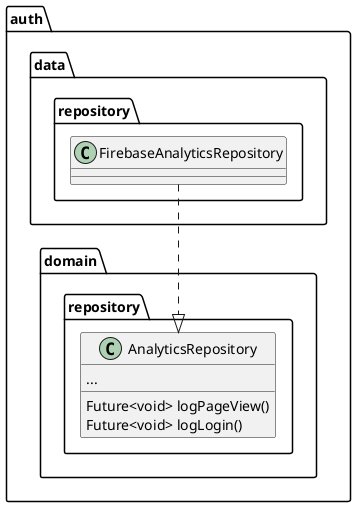 @startuml
package auth.data.repository {
        class FirebaseAnalyticsRepository {}
}

package auth.domain.repository {
    class AnalyticsRepository {
        ...
        Future<void> logPageView() 
        Future<void> logLogin()
    }
}

FirebaseAnalyticsRepository ..|> AnalyticsRepository
@enduml
